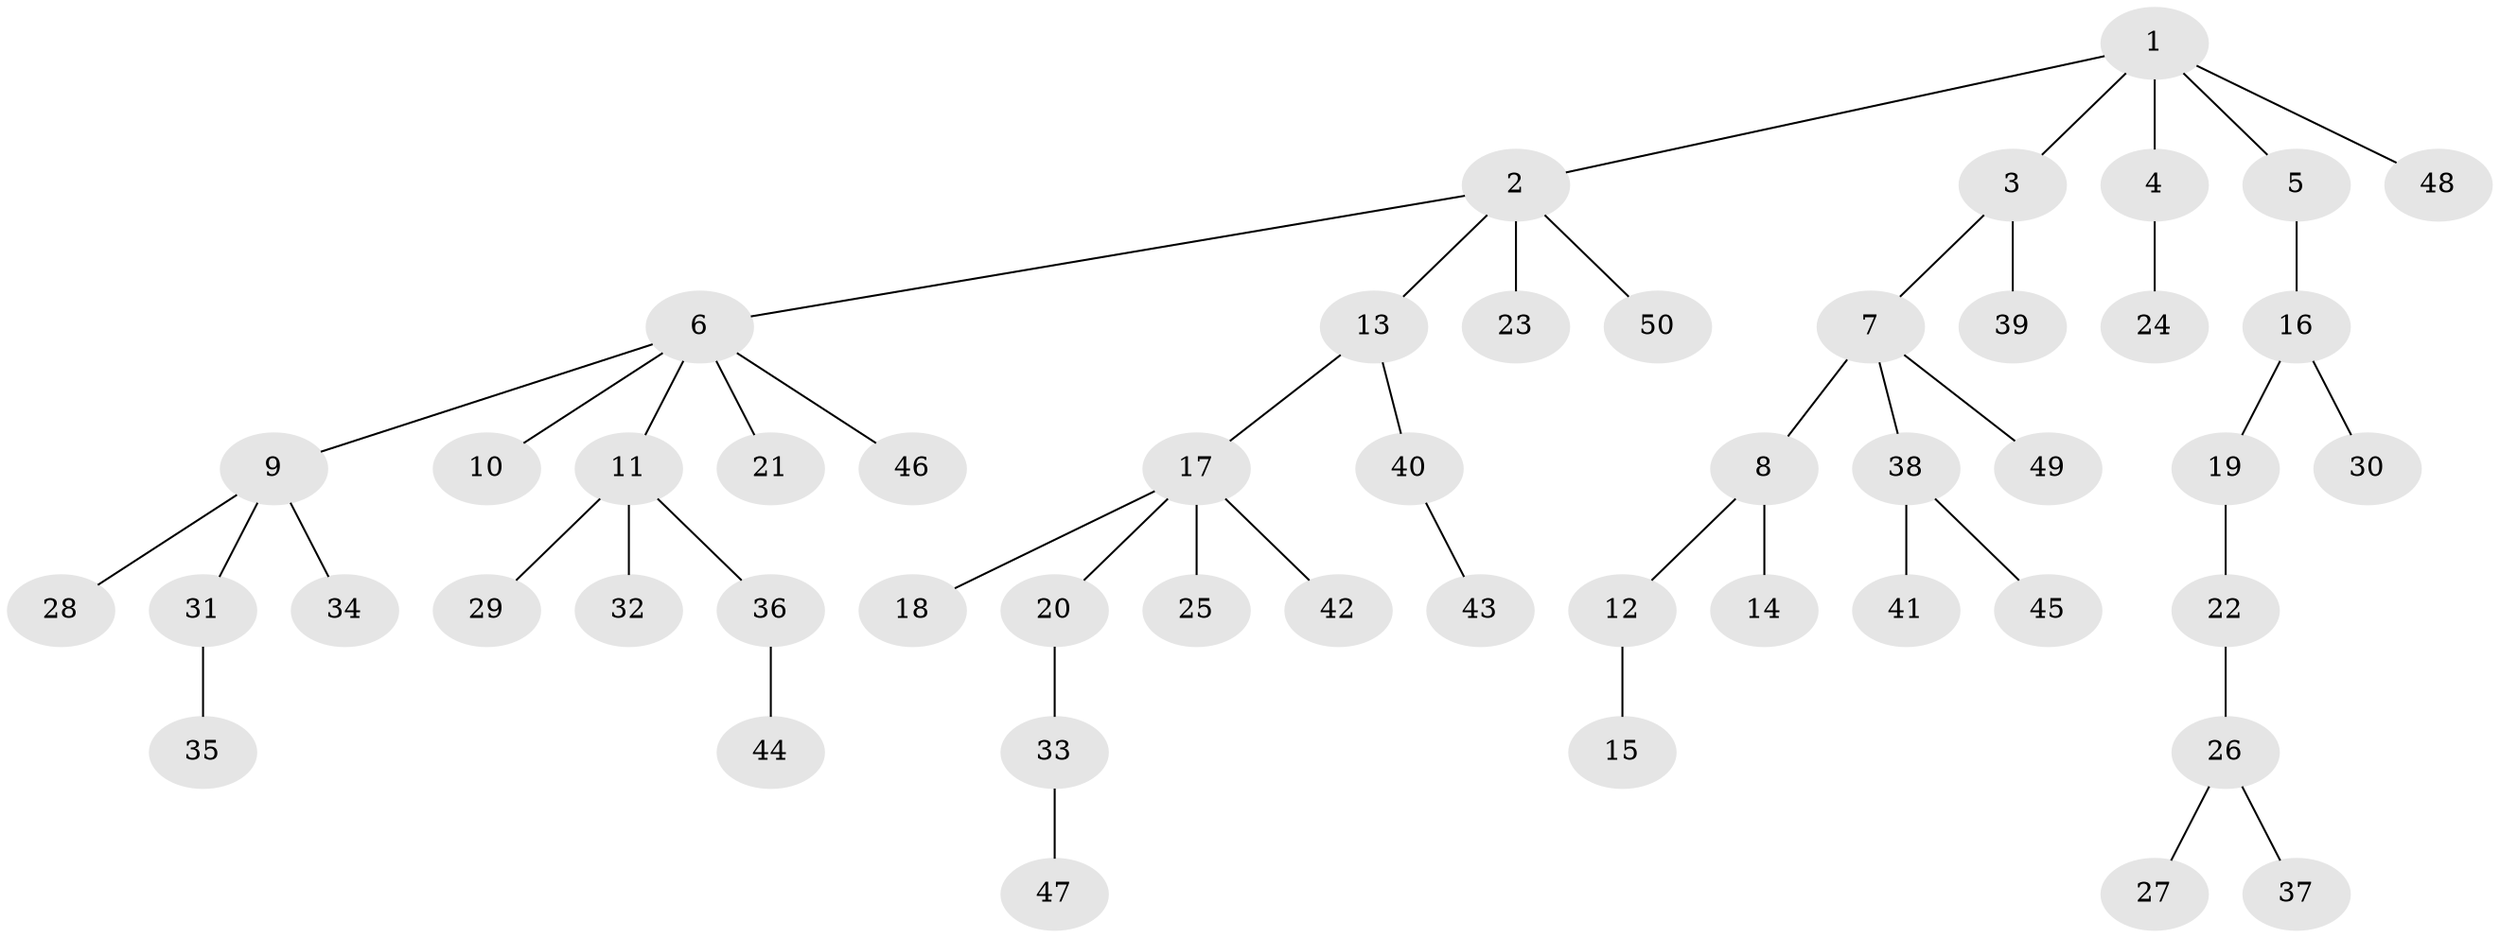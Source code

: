 // Generated by graph-tools (version 1.1) at 2025/50/03/09/25 03:50:20]
// undirected, 50 vertices, 49 edges
graph export_dot {
graph [start="1"]
  node [color=gray90,style=filled];
  1;
  2;
  3;
  4;
  5;
  6;
  7;
  8;
  9;
  10;
  11;
  12;
  13;
  14;
  15;
  16;
  17;
  18;
  19;
  20;
  21;
  22;
  23;
  24;
  25;
  26;
  27;
  28;
  29;
  30;
  31;
  32;
  33;
  34;
  35;
  36;
  37;
  38;
  39;
  40;
  41;
  42;
  43;
  44;
  45;
  46;
  47;
  48;
  49;
  50;
  1 -- 2;
  1 -- 3;
  1 -- 4;
  1 -- 5;
  1 -- 48;
  2 -- 6;
  2 -- 13;
  2 -- 23;
  2 -- 50;
  3 -- 7;
  3 -- 39;
  4 -- 24;
  5 -- 16;
  6 -- 9;
  6 -- 10;
  6 -- 11;
  6 -- 21;
  6 -- 46;
  7 -- 8;
  7 -- 38;
  7 -- 49;
  8 -- 12;
  8 -- 14;
  9 -- 28;
  9 -- 31;
  9 -- 34;
  11 -- 29;
  11 -- 32;
  11 -- 36;
  12 -- 15;
  13 -- 17;
  13 -- 40;
  16 -- 19;
  16 -- 30;
  17 -- 18;
  17 -- 20;
  17 -- 25;
  17 -- 42;
  19 -- 22;
  20 -- 33;
  22 -- 26;
  26 -- 27;
  26 -- 37;
  31 -- 35;
  33 -- 47;
  36 -- 44;
  38 -- 41;
  38 -- 45;
  40 -- 43;
}
